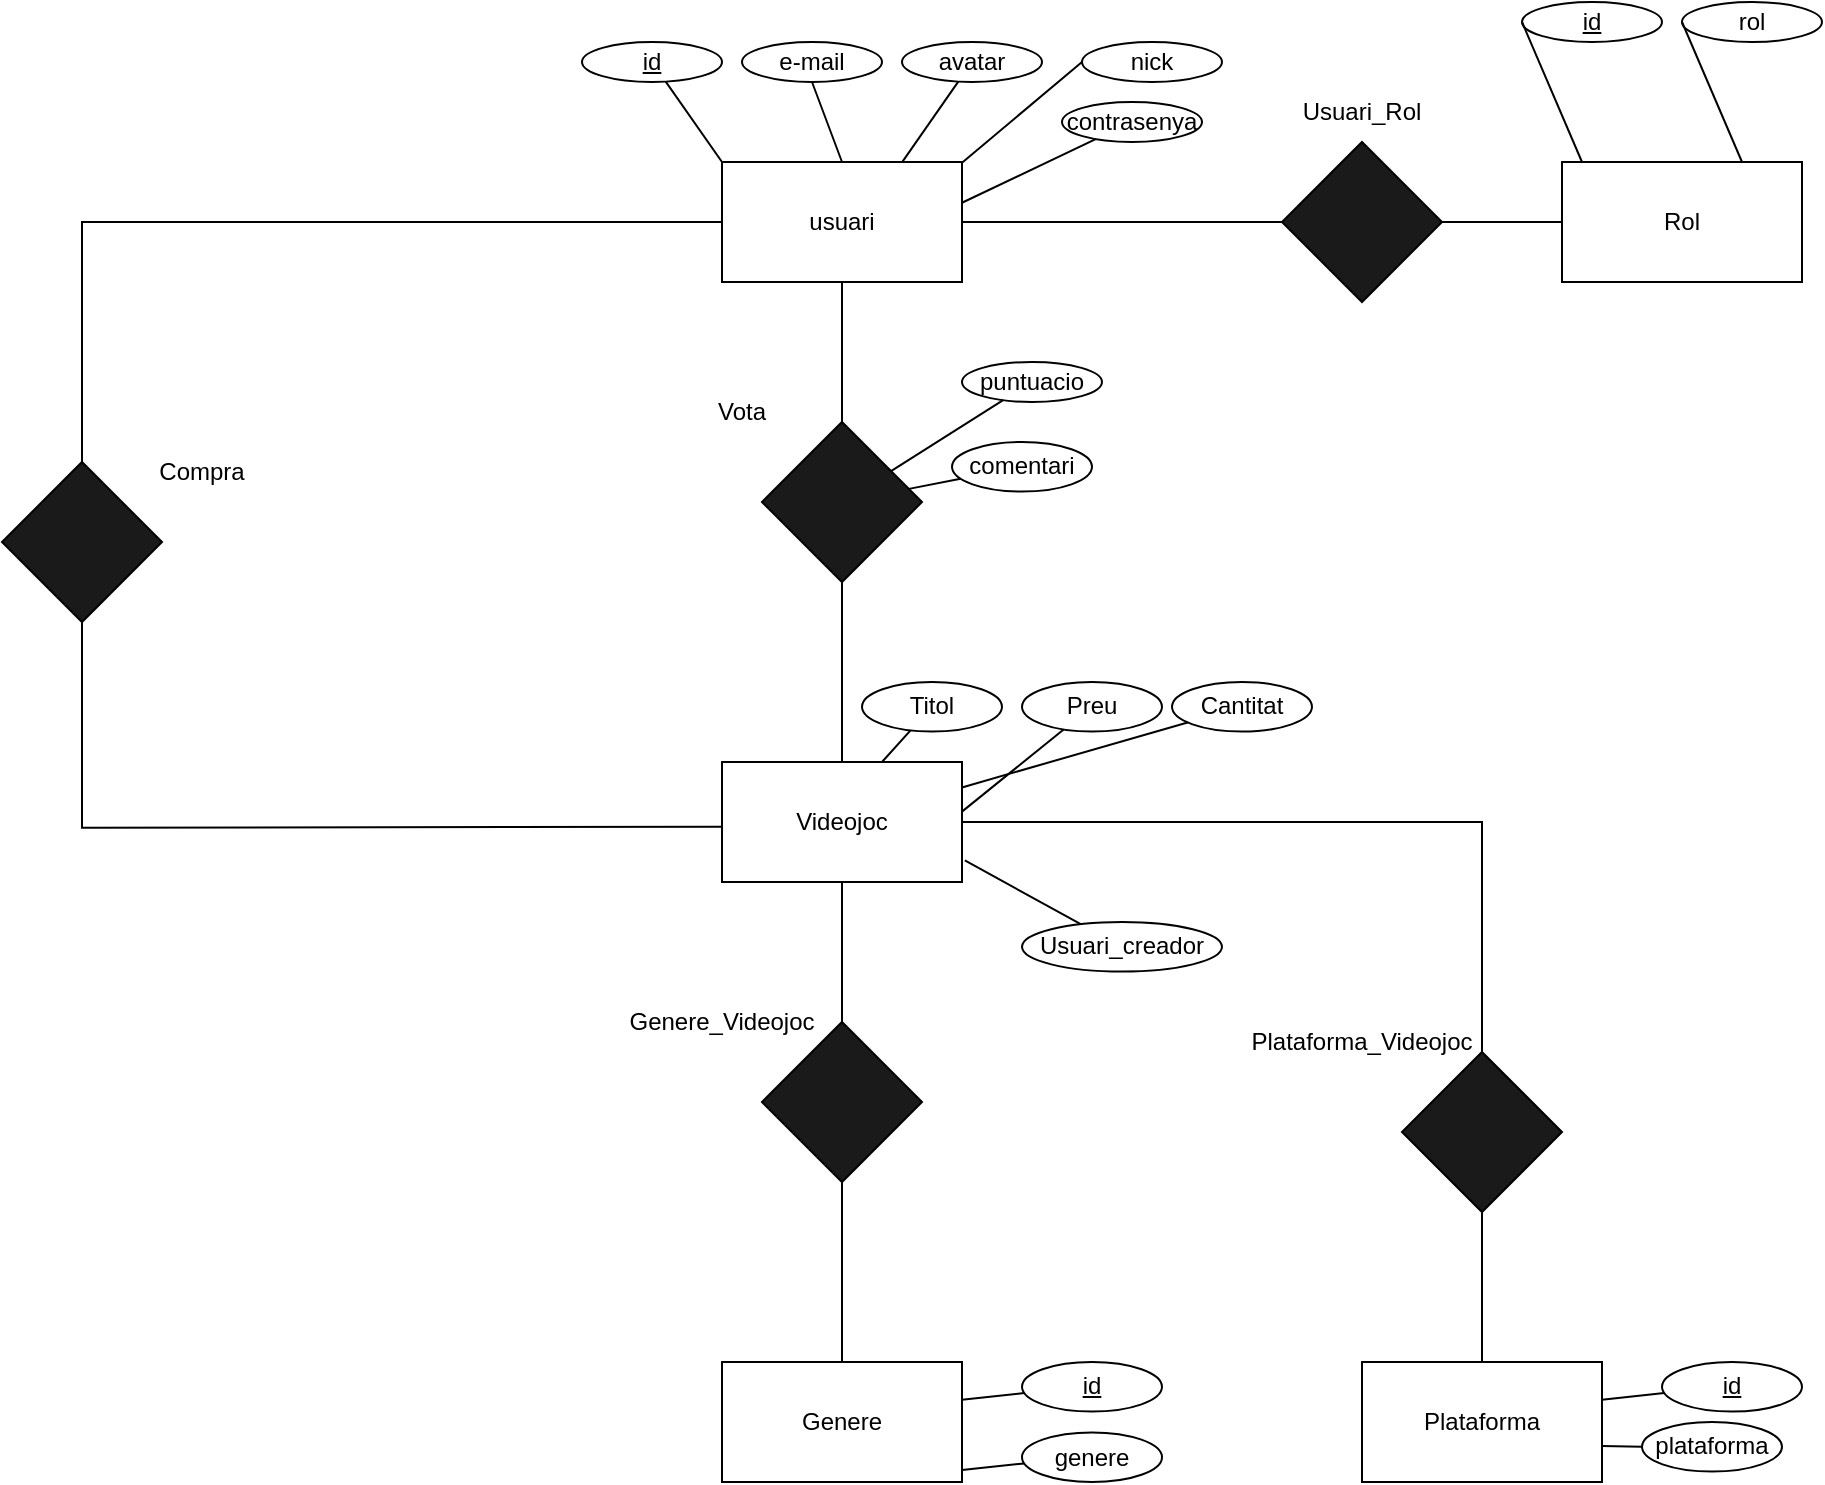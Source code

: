 <mxfile version="20.3.3" type="device"><diagram id="R2lEEEUBdFMjLlhIrx00" name="Page-1"><mxGraphModel dx="2435" dy="790" grid="1" gridSize="10" guides="1" tooltips="1" connect="1" arrows="1" fold="1" page="1" pageScale="1" pageWidth="850" pageHeight="1100" math="0" shadow="0" extFonts="Permanent Marker^https://fonts.googleapis.com/css?family=Permanent+Marker"><root><mxCell id="0"/><mxCell id="1" parent="0"/><mxCell id="MI0PiALp_Y_5vJV6NwfO-20" value="" style="edgeStyle=orthogonalEdgeStyle;rounded=0;orthogonalLoop=1;jettySize=auto;html=1;endArrow=none;endFill=0;" edge="1" parent="1" source="MI0PiALp_Y_5vJV6NwfO-1" target="MI0PiALp_Y_5vJV6NwfO-19"><mxGeometry relative="1" as="geometry"/></mxCell><mxCell id="MI0PiALp_Y_5vJV6NwfO-29" value="" style="edgeStyle=orthogonalEdgeStyle;rounded=0;orthogonalLoop=1;jettySize=auto;html=1;endArrow=none;endFill=0;" edge="1" parent="1" source="MI0PiALp_Y_5vJV6NwfO-1" target="MI0PiALp_Y_5vJV6NwfO-28"><mxGeometry relative="1" as="geometry"/></mxCell><mxCell id="MI0PiALp_Y_5vJV6NwfO-75" value="" style="edgeStyle=orthogonalEdgeStyle;rounded=0;orthogonalLoop=1;jettySize=auto;html=1;endArrow=none;endFill=0;" edge="1" parent="1" source="MI0PiALp_Y_5vJV6NwfO-1" target="MI0PiALp_Y_5vJV6NwfO-74"><mxGeometry relative="1" as="geometry"/></mxCell><mxCell id="MI0PiALp_Y_5vJV6NwfO-1" value="usuari" style="rounded=0;whiteSpace=wrap;html=1;" vertex="1" parent="1"><mxGeometry x="130" y="120" width="120" height="60" as="geometry"/></mxCell><mxCell id="MI0PiALp_Y_5vJV6NwfO-2" value="&lt;u&gt;id&lt;/u&gt;" style="ellipse;whiteSpace=wrap;html=1;rounded=0;" vertex="1" parent="1"><mxGeometry x="60" y="60" width="70" height="20" as="geometry"/></mxCell><mxCell id="MI0PiALp_Y_5vJV6NwfO-9" value="e-mail" style="ellipse;whiteSpace=wrap;html=1;rounded=0;" vertex="1" parent="1"><mxGeometry x="140" y="60" width="70" height="20" as="geometry"/></mxCell><mxCell id="MI0PiALp_Y_5vJV6NwfO-10" value="avatar" style="ellipse;whiteSpace=wrap;html=1;rounded=0;" vertex="1" parent="1"><mxGeometry x="220" y="60" width="70" height="20" as="geometry"/></mxCell><mxCell id="MI0PiALp_Y_5vJV6NwfO-11" value="nick" style="ellipse;whiteSpace=wrap;html=1;rounded=0;" vertex="1" parent="1"><mxGeometry x="310" y="60" width="70" height="20" as="geometry"/></mxCell><mxCell id="MI0PiALp_Y_5vJV6NwfO-13" value="contrasenya" style="ellipse;whiteSpace=wrap;html=1;rounded=0;" vertex="1" parent="1"><mxGeometry x="300" y="90" width="70" height="20" as="geometry"/></mxCell><mxCell id="MI0PiALp_Y_5vJV6NwfO-14" value="" style="endArrow=none;html=1;rounded=0;entryX=0.5;entryY=1;entryDx=0;entryDy=0;" edge="1" parent="1" target="MI0PiALp_Y_5vJV6NwfO-9"><mxGeometry width="50" height="50" relative="1" as="geometry"><mxPoint x="190" y="120" as="sourcePoint"/><mxPoint x="240" y="70" as="targetPoint"/></mxGeometry></mxCell><mxCell id="MI0PiALp_Y_5vJV6NwfO-15" value="" style="endArrow=none;html=1;rounded=0;" edge="1" parent="1" target="MI0PiALp_Y_5vJV6NwfO-2"><mxGeometry width="50" height="50" relative="1" as="geometry"><mxPoint x="130" y="120" as="sourcePoint"/><mxPoint x="115" y="80" as="targetPoint"/></mxGeometry></mxCell><mxCell id="MI0PiALp_Y_5vJV6NwfO-16" value="" style="endArrow=none;html=1;rounded=0;" edge="1" parent="1" target="MI0PiALp_Y_5vJV6NwfO-10"><mxGeometry width="50" height="50" relative="1" as="geometry"><mxPoint x="220" y="120.19" as="sourcePoint"/><mxPoint x="191.826" y="79.998" as="targetPoint"/></mxGeometry></mxCell><mxCell id="MI0PiALp_Y_5vJV6NwfO-17" value="" style="endArrow=none;html=1;rounded=0;entryX=0;entryY=0.5;entryDx=0;entryDy=0;" edge="1" parent="1" target="MI0PiALp_Y_5vJV6NwfO-11"><mxGeometry width="50" height="50" relative="1" as="geometry"><mxPoint x="250" y="120.38" as="sourcePoint"/><mxPoint x="278.136" y="79.996" as="targetPoint"/></mxGeometry></mxCell><mxCell id="MI0PiALp_Y_5vJV6NwfO-18" value="" style="endArrow=none;html=1;rounded=0;" edge="1" parent="1" target="MI0PiALp_Y_5vJV6NwfO-13"><mxGeometry width="50" height="50" relative="1" as="geometry"><mxPoint x="250" y="140.38" as="sourcePoint"/><mxPoint x="278.136" y="99.996" as="targetPoint"/></mxGeometry></mxCell><mxCell id="MI0PiALp_Y_5vJV6NwfO-22" value="" style="edgeStyle=orthogonalEdgeStyle;rounded=0;orthogonalLoop=1;jettySize=auto;html=1;endArrow=none;endFill=0;" edge="1" parent="1" source="MI0PiALp_Y_5vJV6NwfO-19" target="MI0PiALp_Y_5vJV6NwfO-21"><mxGeometry relative="1" as="geometry"/></mxCell><mxCell id="MI0PiALp_Y_5vJV6NwfO-19" value="" style="rhombus;whiteSpace=wrap;html=1;rounded=0;fillColor=#1A1A1A;" vertex="1" parent="1"><mxGeometry x="410" y="110" width="80" height="80" as="geometry"/></mxCell><mxCell id="MI0PiALp_Y_5vJV6NwfO-21" value="Rol" style="whiteSpace=wrap;html=1;rounded=0;" vertex="1" parent="1"><mxGeometry x="550" y="120" width="120" height="60" as="geometry"/></mxCell><mxCell id="MI0PiALp_Y_5vJV6NwfO-23" value="&lt;u&gt;id&lt;/u&gt;" style="ellipse;whiteSpace=wrap;html=1;rounded=0;" vertex="1" parent="1"><mxGeometry x="530" y="40" width="70" height="20" as="geometry"/></mxCell><mxCell id="MI0PiALp_Y_5vJV6NwfO-24" value="" style="endArrow=none;html=1;rounded=0;entryX=0;entryY=0.5;entryDx=0;entryDy=0;" edge="1" parent="1" target="MI0PiALp_Y_5vJV6NwfO-23"><mxGeometry width="50" height="50" relative="1" as="geometry"><mxPoint x="560" y="120.0" as="sourcePoint"/><mxPoint x="588.136" y="79.616" as="targetPoint"/></mxGeometry></mxCell><mxCell id="MI0PiALp_Y_5vJV6NwfO-25" value="rol" style="ellipse;whiteSpace=wrap;html=1;rounded=0;" vertex="1" parent="1"><mxGeometry x="610" y="40" width="70" height="20" as="geometry"/></mxCell><mxCell id="MI0PiALp_Y_5vJV6NwfO-26" value="" style="endArrow=none;html=1;rounded=0;entryX=0;entryY=0.5;entryDx=0;entryDy=0;" edge="1" parent="1" target="MI0PiALp_Y_5vJV6NwfO-25"><mxGeometry width="50" height="50" relative="1" as="geometry"><mxPoint x="640" y="120.0" as="sourcePoint"/><mxPoint x="668.136" y="79.616" as="targetPoint"/></mxGeometry></mxCell><mxCell id="MI0PiALp_Y_5vJV6NwfO-27" value="Usuari_Rol" style="text;html=1;strokeColor=none;fillColor=none;align=center;verticalAlign=middle;whiteSpace=wrap;rounded=0;" vertex="1" parent="1"><mxGeometry x="420" y="80" width="60" height="30" as="geometry"/></mxCell><mxCell id="MI0PiALp_Y_5vJV6NwfO-38" value="" style="edgeStyle=orthogonalEdgeStyle;rounded=0;orthogonalLoop=1;jettySize=auto;html=1;endArrow=none;endFill=0;" edge="1" parent="1" source="MI0PiALp_Y_5vJV6NwfO-28" target="MI0PiALp_Y_5vJV6NwfO-37"><mxGeometry relative="1" as="geometry"/></mxCell><mxCell id="MI0PiALp_Y_5vJV6NwfO-28" value="" style="rhombus;whiteSpace=wrap;html=1;rounded=0;fillColor=#1A1A1A;" vertex="1" parent="1"><mxGeometry x="150" y="250" width="80" height="80" as="geometry"/></mxCell><mxCell id="MI0PiALp_Y_5vJV6NwfO-32" value="puntuacio" style="ellipse;whiteSpace=wrap;html=1;rounded=0;" vertex="1" parent="1"><mxGeometry x="250" y="220" width="70" height="20" as="geometry"/></mxCell><mxCell id="MI0PiALp_Y_5vJV6NwfO-33" value="" style="endArrow=none;html=1;rounded=0;" edge="1" parent="1" target="MI0PiALp_Y_5vJV6NwfO-32" source="MI0PiALp_Y_5vJV6NwfO-28"><mxGeometry width="50" height="50" relative="1" as="geometry"><mxPoint x="200" y="270.38" as="sourcePoint"/><mxPoint x="228.136" y="229.996" as="targetPoint"/></mxGeometry></mxCell><mxCell id="MI0PiALp_Y_5vJV6NwfO-34" value="comentari" style="ellipse;whiteSpace=wrap;html=1;rounded=0;" vertex="1" parent="1"><mxGeometry x="245" y="260" width="70" height="24.81" as="geometry"/></mxCell><mxCell id="MI0PiALp_Y_5vJV6NwfO-35" value="" style="endArrow=none;html=1;rounded=0;" edge="1" parent="1" target="MI0PiALp_Y_5vJV6NwfO-34" source="MI0PiALp_Y_5vJV6NwfO-28"><mxGeometry width="50" height="50" relative="1" as="geometry"><mxPoint x="195" y="315.19" as="sourcePoint"/><mxPoint x="223.136" y="274.806" as="targetPoint"/></mxGeometry></mxCell><mxCell id="MI0PiALp_Y_5vJV6NwfO-36" value="Vota" style="text;html=1;strokeColor=none;fillColor=none;align=center;verticalAlign=middle;whiteSpace=wrap;rounded=0;" vertex="1" parent="1"><mxGeometry x="110" y="230" width="60" height="30" as="geometry"/></mxCell><mxCell id="MI0PiALp_Y_5vJV6NwfO-51" value="" style="edgeStyle=orthogonalEdgeStyle;rounded=0;orthogonalLoop=1;jettySize=auto;html=1;endArrow=none;endFill=0;" edge="1" parent="1" source="MI0PiALp_Y_5vJV6NwfO-37" target="MI0PiALp_Y_5vJV6NwfO-50"><mxGeometry relative="1" as="geometry"/></mxCell><mxCell id="MI0PiALp_Y_5vJV6NwfO-64" value="" style="edgeStyle=orthogonalEdgeStyle;rounded=0;orthogonalLoop=1;jettySize=auto;html=1;endArrow=none;endFill=0;" edge="1" parent="1" source="MI0PiALp_Y_5vJV6NwfO-37" target="MI0PiALp_Y_5vJV6NwfO-63"><mxGeometry relative="1" as="geometry"/></mxCell><mxCell id="MI0PiALp_Y_5vJV6NwfO-37" value="Videojoc" style="whiteSpace=wrap;html=1;rounded=0;" vertex="1" parent="1"><mxGeometry x="130" y="420" width="120" height="60" as="geometry"/></mxCell><mxCell id="MI0PiALp_Y_5vJV6NwfO-39" value="Titol" style="ellipse;whiteSpace=wrap;html=1;rounded=0;" vertex="1" parent="1"><mxGeometry x="200" y="380" width="70" height="24.81" as="geometry"/></mxCell><mxCell id="MI0PiALp_Y_5vJV6NwfO-40" value="" style="endArrow=none;html=1;rounded=0;" edge="1" parent="1" target="MI0PiALp_Y_5vJV6NwfO-39"><mxGeometry width="50" height="50" relative="1" as="geometry"><mxPoint x="210" y="420.0" as="sourcePoint"/><mxPoint x="238.136" y="379.616" as="targetPoint"/></mxGeometry></mxCell><mxCell id="MI0PiALp_Y_5vJV6NwfO-42" value="Preu" style="ellipse;whiteSpace=wrap;html=1;rounded=0;" vertex="1" parent="1"><mxGeometry x="280" y="380" width="70" height="24.81" as="geometry"/></mxCell><mxCell id="MI0PiALp_Y_5vJV6NwfO-43" value="" style="endArrow=none;html=1;rounded=0;" edge="1" parent="1" target="MI0PiALp_Y_5vJV6NwfO-42"><mxGeometry width="50" height="50" relative="1" as="geometry"><mxPoint x="250" y="444.81" as="sourcePoint"/><mxPoint x="278.136" y="404.426" as="targetPoint"/></mxGeometry></mxCell><mxCell id="MI0PiALp_Y_5vJV6NwfO-44" value="Cantitat" style="ellipse;whiteSpace=wrap;html=1;rounded=0;" vertex="1" parent="1"><mxGeometry x="355" y="380" width="70" height="24.81" as="geometry"/></mxCell><mxCell id="MI0PiALp_Y_5vJV6NwfO-45" value="" style="endArrow=none;html=1;rounded=0;" edge="1" parent="1" target="MI0PiALp_Y_5vJV6NwfO-44" source="MI0PiALp_Y_5vJV6NwfO-37"><mxGeometry width="50" height="50" relative="1" as="geometry"><mxPoint x="260" y="474.81" as="sourcePoint"/><mxPoint x="288.136" y="434.426" as="targetPoint"/></mxGeometry></mxCell><mxCell id="MI0PiALp_Y_5vJV6NwfO-46" value="Usuari_creador" style="ellipse;whiteSpace=wrap;html=1;rounded=0;" vertex="1" parent="1"><mxGeometry x="280" y="500" width="100" height="24.81" as="geometry"/></mxCell><mxCell id="MI0PiALp_Y_5vJV6NwfO-47" value="" style="endArrow=none;html=1;rounded=0;exitX=1.012;exitY=0.82;exitDx=0;exitDy=0;exitPerimeter=0;" edge="1" parent="1" target="MI0PiALp_Y_5vJV6NwfO-46" source="MI0PiALp_Y_5vJV6NwfO-37"><mxGeometry width="50" height="50" relative="1" as="geometry"><mxPoint x="245" y="474.013" as="sourcePoint"/><mxPoint x="283.136" y="464.426" as="targetPoint"/></mxGeometry></mxCell><mxCell id="MI0PiALp_Y_5vJV6NwfO-53" value="" style="edgeStyle=orthogonalEdgeStyle;rounded=0;orthogonalLoop=1;jettySize=auto;html=1;endArrow=none;endFill=0;" edge="1" parent="1" source="MI0PiALp_Y_5vJV6NwfO-50" target="MI0PiALp_Y_5vJV6NwfO-52"><mxGeometry relative="1" as="geometry"/></mxCell><mxCell id="MI0PiALp_Y_5vJV6NwfO-50" value="" style="rhombus;whiteSpace=wrap;html=1;rounded=0;fillColor=#1A1A1A;" vertex="1" parent="1"><mxGeometry x="150" y="550" width="80" height="80" as="geometry"/></mxCell><mxCell id="MI0PiALp_Y_5vJV6NwfO-52" value="Genere" style="whiteSpace=wrap;html=1;rounded=0;" vertex="1" parent="1"><mxGeometry x="130" y="720" width="120" height="60" as="geometry"/></mxCell><mxCell id="MI0PiALp_Y_5vJV6NwfO-54" value="Genere_Videojoc" style="text;html=1;strokeColor=none;fillColor=none;align=center;verticalAlign=middle;whiteSpace=wrap;rounded=0;" vertex="1" parent="1"><mxGeometry x="100" y="535" width="60" height="30" as="geometry"/></mxCell><mxCell id="MI0PiALp_Y_5vJV6NwfO-57" value="&lt;u&gt;id&lt;/u&gt;" style="ellipse;whiteSpace=wrap;html=1;rounded=0;" vertex="1" parent="1"><mxGeometry x="280" y="720" width="70" height="24.81" as="geometry"/></mxCell><mxCell id="MI0PiALp_Y_5vJV6NwfO-58" value="" style="endArrow=none;html=1;rounded=0;" edge="1" parent="1" target="MI0PiALp_Y_5vJV6NwfO-57"><mxGeometry width="50" height="50" relative="1" as="geometry"><mxPoint x="250" y="738.858" as="sourcePoint"/><mxPoint x="288.136" y="729.236" as="targetPoint"/></mxGeometry></mxCell><mxCell id="MI0PiALp_Y_5vJV6NwfO-59" value="genere" style="ellipse;whiteSpace=wrap;html=1;rounded=0;" vertex="1" parent="1"><mxGeometry x="280" y="755.19" width="70" height="24.81" as="geometry"/></mxCell><mxCell id="MI0PiALp_Y_5vJV6NwfO-60" value="" style="endArrow=none;html=1;rounded=0;" edge="1" parent="1" target="MI0PiALp_Y_5vJV6NwfO-59"><mxGeometry width="50" height="50" relative="1" as="geometry"><mxPoint x="250" y="774.048" as="sourcePoint"/><mxPoint x="288.136" y="764.426" as="targetPoint"/></mxGeometry></mxCell><mxCell id="MI0PiALp_Y_5vJV6NwfO-66" value="" style="edgeStyle=orthogonalEdgeStyle;rounded=0;orthogonalLoop=1;jettySize=auto;html=1;endArrow=none;endFill=0;" edge="1" parent="1" source="MI0PiALp_Y_5vJV6NwfO-63" target="MI0PiALp_Y_5vJV6NwfO-65"><mxGeometry relative="1" as="geometry"/></mxCell><mxCell id="MI0PiALp_Y_5vJV6NwfO-63" value="" style="rhombus;whiteSpace=wrap;html=1;rounded=0;fillColor=#1A1A1A;" vertex="1" parent="1"><mxGeometry x="470" y="565" width="80" height="80" as="geometry"/></mxCell><mxCell id="MI0PiALp_Y_5vJV6NwfO-65" value="Plataforma" style="whiteSpace=wrap;html=1;rounded=0;" vertex="1" parent="1"><mxGeometry x="450" y="720" width="120" height="60" as="geometry"/></mxCell><mxCell id="MI0PiALp_Y_5vJV6NwfO-67" value="Plataforma_Videojoc" style="text;html=1;strokeColor=none;fillColor=none;align=center;verticalAlign=middle;whiteSpace=wrap;rounded=0;" vertex="1" parent="1"><mxGeometry x="420" y="545" width="60" height="30" as="geometry"/></mxCell><mxCell id="MI0PiALp_Y_5vJV6NwfO-68" value="&lt;u&gt;id&lt;/u&gt;" style="ellipse;whiteSpace=wrap;html=1;rounded=0;" vertex="1" parent="1"><mxGeometry x="600" y="720" width="70" height="24.81" as="geometry"/></mxCell><mxCell id="MI0PiALp_Y_5vJV6NwfO-69" value="" style="endArrow=none;html=1;rounded=0;" edge="1" parent="1" target="MI0PiALp_Y_5vJV6NwfO-68"><mxGeometry width="50" height="50" relative="1" as="geometry"><mxPoint x="570" y="738.858" as="sourcePoint"/><mxPoint x="608.136" y="729.236" as="targetPoint"/></mxGeometry></mxCell><mxCell id="MI0PiALp_Y_5vJV6NwfO-70" value="plataforma" style="ellipse;whiteSpace=wrap;html=1;rounded=0;" vertex="1" parent="1"><mxGeometry x="590" y="750" width="70" height="24.81" as="geometry"/></mxCell><mxCell id="MI0PiALp_Y_5vJV6NwfO-71" value="" style="endArrow=none;html=1;rounded=0;" edge="1" parent="1" target="MI0PiALp_Y_5vJV6NwfO-70"><mxGeometry width="50" height="50" relative="1" as="geometry"><mxPoint x="570" y="762" as="sourcePoint"/><mxPoint x="598.136" y="759.236" as="targetPoint"/></mxGeometry></mxCell><mxCell id="MI0PiALp_Y_5vJV6NwfO-74" value="" style="rhombus;whiteSpace=wrap;html=1;rounded=0;fillColor=#1A1A1A;" vertex="1" parent="1"><mxGeometry x="-230" y="270" width="80" height="80" as="geometry"/></mxCell><mxCell id="MI0PiALp_Y_5vJV6NwfO-78" value="" style="edgeStyle=orthogonalEdgeStyle;rounded=0;orthogonalLoop=1;jettySize=auto;html=1;endArrow=none;endFill=0;" edge="1" parent="1" target="MI0PiALp_Y_5vJV6NwfO-74"><mxGeometry relative="1" as="geometry"><mxPoint x="130" y="452.39" as="sourcePoint"/><mxPoint x="-189.971" y="572.419" as="targetPoint"/></mxGeometry></mxCell><mxCell id="MI0PiALp_Y_5vJV6NwfO-79" value="Compra" style="text;html=1;strokeColor=none;fillColor=none;align=center;verticalAlign=middle;whiteSpace=wrap;rounded=0;" vertex="1" parent="1"><mxGeometry x="-160" y="260" width="60" height="30" as="geometry"/></mxCell></root></mxGraphModel></diagram></mxfile>